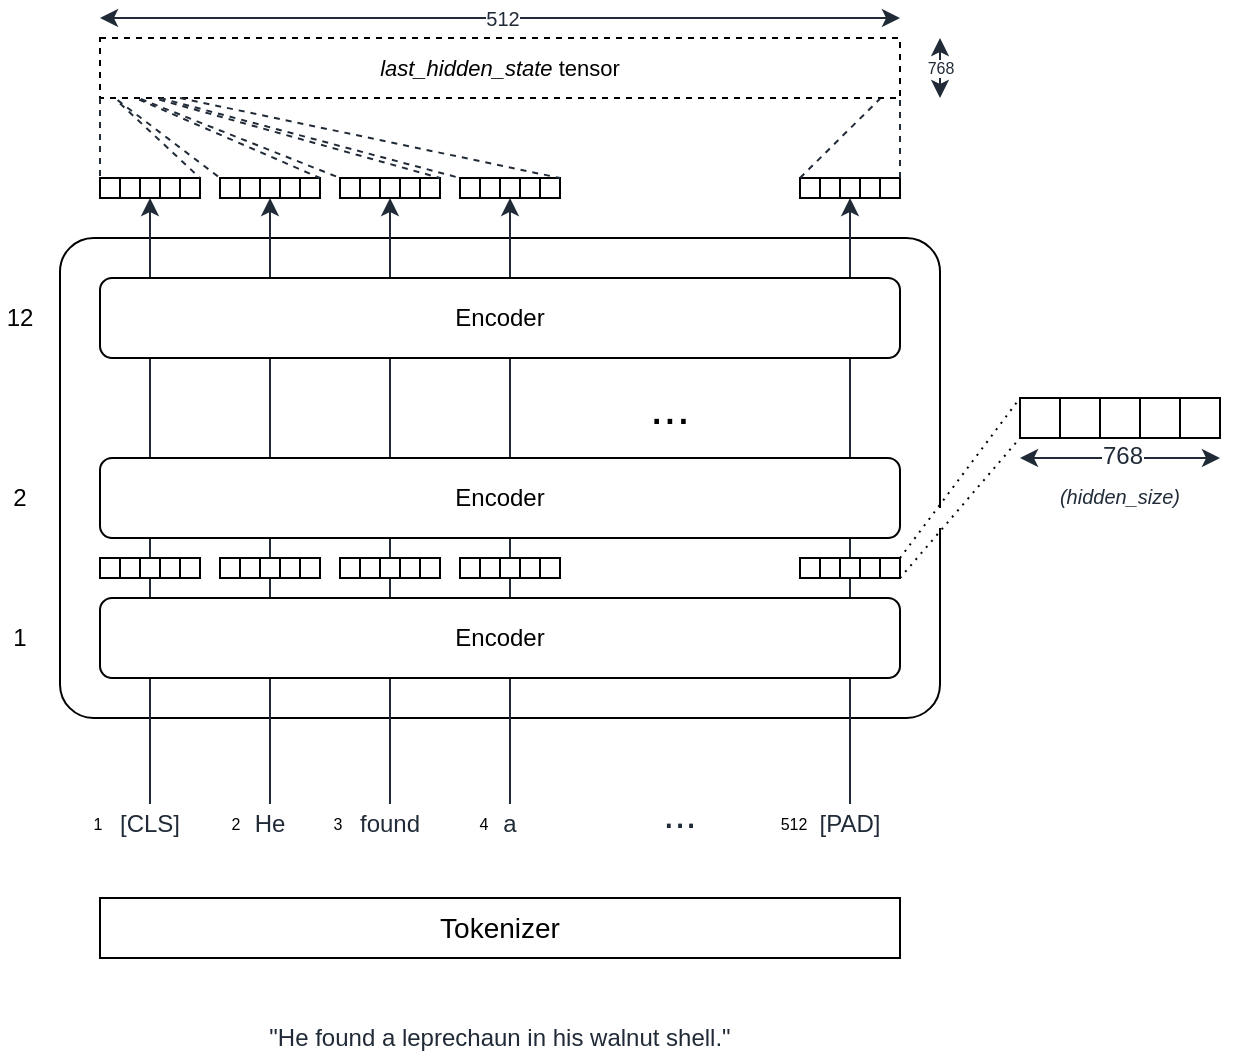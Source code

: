 <mxfile version="14.5.10" type="github">
  <diagram id="_s7QKAvfT2Q2DRemvRqb" name="Page-1">
    <mxGraphModel dx="503" dy="551" grid="1" gridSize="10" guides="1" tooltips="1" connect="1" arrows="1" fold="1" page="1" pageScale="1" pageWidth="1169" pageHeight="827" math="0" shadow="0">
      <root>
        <mxCell id="0" />
        <mxCell id="1" parent="0" />
        <mxCell id="jPB4N90SwIAx0oUlpZZX-1" value="" style="rounded=1;whiteSpace=wrap;html=1;arcSize=7;" vertex="1" parent="1">
          <mxGeometry x="120" y="330" width="440" height="240" as="geometry" />
        </mxCell>
        <mxCell id="jPB4N90SwIAx0oUlpZZX-125" value="" style="rounded=0;whiteSpace=wrap;html=1;dashed=1;fontSize=12;fontColor=#212B38;strokeColor=none;" vertex="1" parent="1">
          <mxGeometry x="552" y="465" width="20" height="10" as="geometry" />
        </mxCell>
        <mxCell id="jPB4N90SwIAx0oUlpZZX-18" style="edgeStyle=orthogonalEdgeStyle;rounded=0;orthogonalLoop=1;jettySize=auto;html=1;exitX=0.5;exitY=0;exitDx=0;exitDy=0;fontSize=20;strokeColor=#212B38;" edge="1" parent="1" source="jPB4N90SwIAx0oUlpZZX-12">
          <mxGeometry relative="1" as="geometry">
            <mxPoint x="165" y="310" as="targetPoint" />
          </mxGeometry>
        </mxCell>
        <mxCell id="jPB4N90SwIAx0oUlpZZX-19" style="edgeStyle=orthogonalEdgeStyle;rounded=0;orthogonalLoop=1;jettySize=auto;html=1;exitX=0.5;exitY=0;exitDx=0;exitDy=0;fontSize=20;fontColor=#212B38;strokeColor=#212B38;" edge="1" parent="1" source="jPB4N90SwIAx0oUlpZZX-13">
          <mxGeometry relative="1" as="geometry">
            <mxPoint x="225" y="310" as="targetPoint" />
          </mxGeometry>
        </mxCell>
        <mxCell id="jPB4N90SwIAx0oUlpZZX-20" style="edgeStyle=orthogonalEdgeStyle;rounded=0;orthogonalLoop=1;jettySize=auto;html=1;exitX=0.5;exitY=0;exitDx=0;exitDy=0;fontSize=20;fontColor=#212B38;strokeColor=#212B38;" edge="1" parent="1" source="jPB4N90SwIAx0oUlpZZX-14">
          <mxGeometry relative="1" as="geometry">
            <mxPoint x="285" y="310" as="targetPoint" />
          </mxGeometry>
        </mxCell>
        <mxCell id="jPB4N90SwIAx0oUlpZZX-21" style="edgeStyle=orthogonalEdgeStyle;rounded=0;orthogonalLoop=1;jettySize=auto;html=1;exitX=0.5;exitY=0;exitDx=0;exitDy=0;fontSize=20;fontColor=#212B38;strokeColor=#212B38;" edge="1" parent="1" source="jPB4N90SwIAx0oUlpZZX-15">
          <mxGeometry relative="1" as="geometry">
            <mxPoint x="345" y="310" as="targetPoint" />
          </mxGeometry>
        </mxCell>
        <mxCell id="jPB4N90SwIAx0oUlpZZX-22" style="edgeStyle=orthogonalEdgeStyle;rounded=0;orthogonalLoop=1;jettySize=auto;html=1;exitX=0.5;exitY=0;exitDx=0;exitDy=0;fontSize=20;fontColor=#212B38;strokeColor=#212B38;" edge="1" parent="1" source="jPB4N90SwIAx0oUlpZZX-16">
          <mxGeometry relative="1" as="geometry">
            <mxPoint x="515" y="310" as="targetPoint" />
          </mxGeometry>
        </mxCell>
        <mxCell id="jPB4N90SwIAx0oUlpZZX-38" value="" style="endArrow=classic;startArrow=classic;html=1;fontSize=20;fontColor=#212B38;strokeColor=#212B38;" edge="1" parent="1">
          <mxGeometry width="50" height="50" relative="1" as="geometry">
            <mxPoint x="600" y="440" as="sourcePoint" />
            <mxPoint x="700" y="440" as="targetPoint" />
          </mxGeometry>
        </mxCell>
        <mxCell id="jPB4N90SwIAx0oUlpZZX-39" value="&lt;font style=&quot;font-size: 12px;&quot;&gt;768&lt;/font&gt;" style="edgeLabel;html=1;align=center;verticalAlign=middle;resizable=0;points=[];fontSize=12;fontColor=#212B38;" vertex="1" connectable="0" parent="jPB4N90SwIAx0oUlpZZX-38">
          <mxGeometry x="0.164" y="1" relative="1" as="geometry">
            <mxPoint x="-7" as="offset" />
          </mxGeometry>
        </mxCell>
        <mxCell id="jPB4N90SwIAx0oUlpZZX-2" value="&lt;font style=&quot;font-size: 14px&quot;&gt;Tokenizer&lt;/font&gt;" style="rounded=0;whiteSpace=wrap;html=1;" vertex="1" parent="1">
          <mxGeometry x="140" y="660" width="400" height="30" as="geometry" />
        </mxCell>
        <mxCell id="jPB4N90SwIAx0oUlpZZX-3" value="Encoder" style="rounded=1;whiteSpace=wrap;html=1;" vertex="1" parent="1">
          <mxGeometry x="140" y="510" width="400" height="40" as="geometry" />
        </mxCell>
        <mxCell id="jPB4N90SwIAx0oUlpZZX-4" value="Encoder" style="rounded=1;whiteSpace=wrap;html=1;" vertex="1" parent="1">
          <mxGeometry x="140" y="440" width="400" height="40" as="geometry" />
        </mxCell>
        <mxCell id="jPB4N90SwIAx0oUlpZZX-6" value="Encoder" style="rounded=1;whiteSpace=wrap;html=1;" vertex="1" parent="1">
          <mxGeometry x="140" y="350" width="400" height="40" as="geometry" />
        </mxCell>
        <mxCell id="jPB4N90SwIAx0oUlpZZX-7" value="1" style="text;html=1;strokeColor=none;fillColor=none;align=center;verticalAlign=middle;whiteSpace=wrap;rounded=0;" vertex="1" parent="1">
          <mxGeometry x="90" y="520" width="20" height="20" as="geometry" />
        </mxCell>
        <mxCell id="jPB4N90SwIAx0oUlpZZX-8" value="2" style="text;html=1;strokeColor=none;fillColor=none;align=center;verticalAlign=middle;whiteSpace=wrap;rounded=0;" vertex="1" parent="1">
          <mxGeometry x="90" y="450" width="20" height="20" as="geometry" />
        </mxCell>
        <mxCell id="jPB4N90SwIAx0oUlpZZX-9" value="12" style="text;html=1;strokeColor=none;fillColor=none;align=center;verticalAlign=middle;whiteSpace=wrap;rounded=0;" vertex="1" parent="1">
          <mxGeometry x="90" y="360" width="20" height="20" as="geometry" />
        </mxCell>
        <mxCell id="jPB4N90SwIAx0oUlpZZX-10" value="&lt;font style=&quot;font-size: 24px&quot;&gt;...&lt;/font&gt;" style="text;html=1;strokeColor=none;fillColor=none;align=center;verticalAlign=middle;whiteSpace=wrap;rounded=0;" vertex="1" parent="1">
          <mxGeometry x="405" y="400" width="40" height="30" as="geometry" />
        </mxCell>
        <mxCell id="jPB4N90SwIAx0oUlpZZX-11" value="&quot;He found a leprechaun in his walnut shell.&quot;" style="text;html=1;strokeColor=none;fillColor=none;align=center;verticalAlign=middle;whiteSpace=wrap;rounded=0;fontColor=#212B38;" vertex="1" parent="1">
          <mxGeometry x="165" y="720" width="350" height="20" as="geometry" />
        </mxCell>
        <mxCell id="jPB4N90SwIAx0oUlpZZX-12" value="[CLS]" style="text;html=1;strokeColor=none;fillColor=none;align=center;verticalAlign=middle;whiteSpace=wrap;rounded=0;fontColor=#212B38;" vertex="1" parent="1">
          <mxGeometry x="140" y="613" width="50" height="20" as="geometry" />
        </mxCell>
        <mxCell id="jPB4N90SwIAx0oUlpZZX-13" value="He" style="text;html=1;strokeColor=none;fillColor=none;align=center;verticalAlign=middle;whiteSpace=wrap;rounded=0;fontColor=#212B38;" vertex="1" parent="1">
          <mxGeometry x="200" y="613" width="50" height="20" as="geometry" />
        </mxCell>
        <mxCell id="jPB4N90SwIAx0oUlpZZX-14" value="found" style="text;html=1;strokeColor=none;fillColor=none;align=center;verticalAlign=middle;whiteSpace=wrap;rounded=0;fontColor=#212B38;" vertex="1" parent="1">
          <mxGeometry x="260" y="613" width="50" height="20" as="geometry" />
        </mxCell>
        <mxCell id="jPB4N90SwIAx0oUlpZZX-15" value="a" style="text;html=1;strokeColor=none;fillColor=none;align=center;verticalAlign=middle;whiteSpace=wrap;rounded=0;fontColor=#212B38;" vertex="1" parent="1">
          <mxGeometry x="320" y="613" width="50" height="20" as="geometry" />
        </mxCell>
        <mxCell id="jPB4N90SwIAx0oUlpZZX-16" value="[PAD]" style="text;html=1;strokeColor=none;fillColor=none;align=center;verticalAlign=middle;whiteSpace=wrap;rounded=0;fontColor=#212B38;" vertex="1" parent="1">
          <mxGeometry x="490" y="613" width="50" height="20" as="geometry" />
        </mxCell>
        <mxCell id="jPB4N90SwIAx0oUlpZZX-17" value="..." style="text;html=1;strokeColor=none;fillColor=none;align=center;verticalAlign=middle;whiteSpace=wrap;rounded=0;fontSize=20;fontColor=#212B38;" vertex="1" parent="1">
          <mxGeometry x="405" y="600" width="50" height="33" as="geometry" />
        </mxCell>
        <mxCell id="jPB4N90SwIAx0oUlpZZX-48" value="" style="group" vertex="1" connectable="0" parent="1">
          <mxGeometry x="140" y="490" width="50" height="10" as="geometry" />
        </mxCell>
        <mxCell id="jPB4N90SwIAx0oUlpZZX-40" value="" style="group" vertex="1" connectable="0" parent="jPB4N90SwIAx0oUlpZZX-48">
          <mxGeometry width="40" height="10" as="geometry" />
        </mxCell>
        <mxCell id="jPB4N90SwIAx0oUlpZZX-41" value="" style="rounded=0;whiteSpace=wrap;html=1;fontSize=20;fontColor=#212B38;" vertex="1" parent="jPB4N90SwIAx0oUlpZZX-40">
          <mxGeometry width="10" height="10" as="geometry" />
        </mxCell>
        <mxCell id="jPB4N90SwIAx0oUlpZZX-42" value="" style="rounded=0;whiteSpace=wrap;html=1;fontSize=20;fontColor=#212B38;" vertex="1" parent="jPB4N90SwIAx0oUlpZZX-40">
          <mxGeometry x="10" width="10" height="10" as="geometry" />
        </mxCell>
        <mxCell id="jPB4N90SwIAx0oUlpZZX-43" value="" style="rounded=0;whiteSpace=wrap;html=1;fontSize=20;fontColor=#212B38;" vertex="1" parent="jPB4N90SwIAx0oUlpZZX-40">
          <mxGeometry x="20" width="10" height="10" as="geometry" />
        </mxCell>
        <mxCell id="jPB4N90SwIAx0oUlpZZX-44" value="" style="rounded=0;whiteSpace=wrap;html=1;fontSize=20;fontColor=#212B38;" vertex="1" parent="jPB4N90SwIAx0oUlpZZX-40">
          <mxGeometry x="30" width="10" height="10" as="geometry" />
        </mxCell>
        <mxCell id="jPB4N90SwIAx0oUlpZZX-47" value="" style="rounded=0;whiteSpace=wrap;html=1;fontSize=20;fontColor=#212B38;" vertex="1" parent="jPB4N90SwIAx0oUlpZZX-48">
          <mxGeometry x="40" width="10" height="10" as="geometry" />
        </mxCell>
        <mxCell id="jPB4N90SwIAx0oUlpZZX-49" value="" style="group" vertex="1" connectable="0" parent="1">
          <mxGeometry x="200" y="490" width="50" height="10" as="geometry" />
        </mxCell>
        <mxCell id="jPB4N90SwIAx0oUlpZZX-50" value="" style="group" vertex="1" connectable="0" parent="jPB4N90SwIAx0oUlpZZX-49">
          <mxGeometry width="40" height="10" as="geometry" />
        </mxCell>
        <mxCell id="jPB4N90SwIAx0oUlpZZX-51" value="" style="rounded=0;whiteSpace=wrap;html=1;fontSize=20;fontColor=#212B38;" vertex="1" parent="jPB4N90SwIAx0oUlpZZX-50">
          <mxGeometry width="10" height="10" as="geometry" />
        </mxCell>
        <mxCell id="jPB4N90SwIAx0oUlpZZX-52" value="" style="rounded=0;whiteSpace=wrap;html=1;fontSize=20;fontColor=#212B38;" vertex="1" parent="jPB4N90SwIAx0oUlpZZX-50">
          <mxGeometry x="10" width="10" height="10" as="geometry" />
        </mxCell>
        <mxCell id="jPB4N90SwIAx0oUlpZZX-53" value="" style="rounded=0;whiteSpace=wrap;html=1;fontSize=20;fontColor=#212B38;" vertex="1" parent="jPB4N90SwIAx0oUlpZZX-50">
          <mxGeometry x="20" width="10" height="10" as="geometry" />
        </mxCell>
        <mxCell id="jPB4N90SwIAx0oUlpZZX-54" value="" style="rounded=0;whiteSpace=wrap;html=1;fontSize=20;fontColor=#212B38;" vertex="1" parent="jPB4N90SwIAx0oUlpZZX-50">
          <mxGeometry x="30" width="10" height="10" as="geometry" />
        </mxCell>
        <mxCell id="jPB4N90SwIAx0oUlpZZX-55" value="" style="rounded=0;whiteSpace=wrap;html=1;fontSize=20;fontColor=#212B38;" vertex="1" parent="jPB4N90SwIAx0oUlpZZX-49">
          <mxGeometry x="40" width="10" height="10" as="geometry" />
        </mxCell>
        <mxCell id="jPB4N90SwIAx0oUlpZZX-56" value="" style="group" vertex="1" connectable="0" parent="1">
          <mxGeometry x="260" y="490" width="50" height="10" as="geometry" />
        </mxCell>
        <mxCell id="jPB4N90SwIAx0oUlpZZX-57" value="" style="group" vertex="1" connectable="0" parent="jPB4N90SwIAx0oUlpZZX-56">
          <mxGeometry width="40" height="10" as="geometry" />
        </mxCell>
        <mxCell id="jPB4N90SwIAx0oUlpZZX-58" value="" style="rounded=0;whiteSpace=wrap;html=1;fontSize=20;fontColor=#212B38;" vertex="1" parent="jPB4N90SwIAx0oUlpZZX-57">
          <mxGeometry width="10" height="10" as="geometry" />
        </mxCell>
        <mxCell id="jPB4N90SwIAx0oUlpZZX-59" value="" style="rounded=0;whiteSpace=wrap;html=1;fontSize=20;fontColor=#212B38;" vertex="1" parent="jPB4N90SwIAx0oUlpZZX-57">
          <mxGeometry x="10" width="10" height="10" as="geometry" />
        </mxCell>
        <mxCell id="jPB4N90SwIAx0oUlpZZX-60" value="" style="rounded=0;whiteSpace=wrap;html=1;fontSize=20;fontColor=#212B38;" vertex="1" parent="jPB4N90SwIAx0oUlpZZX-57">
          <mxGeometry x="20" width="10" height="10" as="geometry" />
        </mxCell>
        <mxCell id="jPB4N90SwIAx0oUlpZZX-61" value="" style="rounded=0;whiteSpace=wrap;html=1;fontSize=20;fontColor=#212B38;" vertex="1" parent="jPB4N90SwIAx0oUlpZZX-57">
          <mxGeometry x="30" width="10" height="10" as="geometry" />
        </mxCell>
        <mxCell id="jPB4N90SwIAx0oUlpZZX-62" value="" style="rounded=0;whiteSpace=wrap;html=1;fontSize=20;fontColor=#212B38;" vertex="1" parent="jPB4N90SwIAx0oUlpZZX-56">
          <mxGeometry x="40" width="10" height="10" as="geometry" />
        </mxCell>
        <mxCell id="jPB4N90SwIAx0oUlpZZX-63" value="" style="group" vertex="1" connectable="0" parent="1">
          <mxGeometry x="320" y="490" width="50" height="10" as="geometry" />
        </mxCell>
        <mxCell id="jPB4N90SwIAx0oUlpZZX-64" value="" style="group" vertex="1" connectable="0" parent="jPB4N90SwIAx0oUlpZZX-63">
          <mxGeometry width="40" height="10" as="geometry" />
        </mxCell>
        <mxCell id="jPB4N90SwIAx0oUlpZZX-65" value="" style="rounded=0;whiteSpace=wrap;html=1;fontSize=20;fontColor=#212B38;" vertex="1" parent="jPB4N90SwIAx0oUlpZZX-64">
          <mxGeometry width="10" height="10" as="geometry" />
        </mxCell>
        <mxCell id="jPB4N90SwIAx0oUlpZZX-66" value="" style="rounded=0;whiteSpace=wrap;html=1;fontSize=20;fontColor=#212B38;" vertex="1" parent="jPB4N90SwIAx0oUlpZZX-64">
          <mxGeometry x="10" width="10" height="10" as="geometry" />
        </mxCell>
        <mxCell id="jPB4N90SwIAx0oUlpZZX-67" value="" style="rounded=0;whiteSpace=wrap;html=1;fontSize=20;fontColor=#212B38;" vertex="1" parent="jPB4N90SwIAx0oUlpZZX-64">
          <mxGeometry x="20" width="10" height="10" as="geometry" />
        </mxCell>
        <mxCell id="jPB4N90SwIAx0oUlpZZX-68" value="" style="rounded=0;whiteSpace=wrap;html=1;fontSize=20;fontColor=#212B38;" vertex="1" parent="jPB4N90SwIAx0oUlpZZX-64">
          <mxGeometry x="30" width="10" height="10" as="geometry" />
        </mxCell>
        <mxCell id="jPB4N90SwIAx0oUlpZZX-69" value="" style="rounded=0;whiteSpace=wrap;html=1;fontSize=20;fontColor=#212B38;" vertex="1" parent="jPB4N90SwIAx0oUlpZZX-63">
          <mxGeometry x="40" width="10" height="10" as="geometry" />
        </mxCell>
        <mxCell id="jPB4N90SwIAx0oUlpZZX-70" value="" style="group" vertex="1" connectable="0" parent="1">
          <mxGeometry x="490" y="490" width="50" height="10" as="geometry" />
        </mxCell>
        <mxCell id="jPB4N90SwIAx0oUlpZZX-71" value="" style="group" vertex="1" connectable="0" parent="jPB4N90SwIAx0oUlpZZX-70">
          <mxGeometry width="40" height="10" as="geometry" />
        </mxCell>
        <mxCell id="jPB4N90SwIAx0oUlpZZX-72" value="" style="rounded=0;whiteSpace=wrap;html=1;fontSize=20;fontColor=#212B38;" vertex="1" parent="jPB4N90SwIAx0oUlpZZX-71">
          <mxGeometry width="10" height="10" as="geometry" />
        </mxCell>
        <mxCell id="jPB4N90SwIAx0oUlpZZX-73" value="" style="rounded=0;whiteSpace=wrap;html=1;fontSize=20;fontColor=#212B38;" vertex="1" parent="jPB4N90SwIAx0oUlpZZX-71">
          <mxGeometry x="10" width="10" height="10" as="geometry" />
        </mxCell>
        <mxCell id="jPB4N90SwIAx0oUlpZZX-74" value="" style="rounded=0;whiteSpace=wrap;html=1;fontSize=20;fontColor=#212B38;" vertex="1" parent="jPB4N90SwIAx0oUlpZZX-71">
          <mxGeometry x="20" width="10" height="10" as="geometry" />
        </mxCell>
        <mxCell id="jPB4N90SwIAx0oUlpZZX-75" value="" style="rounded=0;whiteSpace=wrap;html=1;fontSize=20;fontColor=#212B38;" vertex="1" parent="jPB4N90SwIAx0oUlpZZX-71">
          <mxGeometry x="30" width="10" height="10" as="geometry" />
        </mxCell>
        <mxCell id="jPB4N90SwIAx0oUlpZZX-76" value="" style="rounded=0;whiteSpace=wrap;html=1;fontSize=20;fontColor=#212B38;" vertex="1" parent="jPB4N90SwIAx0oUlpZZX-70">
          <mxGeometry x="40" width="10" height="10" as="geometry" />
        </mxCell>
        <mxCell id="jPB4N90SwIAx0oUlpZZX-78" value="" style="group" vertex="1" connectable="0" parent="1">
          <mxGeometry x="600" y="410" width="100" height="20" as="geometry" />
        </mxCell>
        <mxCell id="jPB4N90SwIAx0oUlpZZX-37" value="" style="group" vertex="1" connectable="0" parent="jPB4N90SwIAx0oUlpZZX-78">
          <mxGeometry width="80" height="20" as="geometry" />
        </mxCell>
        <mxCell id="jPB4N90SwIAx0oUlpZZX-29" value="" style="rounded=0;whiteSpace=wrap;html=1;fontSize=20;fontColor=#212B38;" vertex="1" parent="jPB4N90SwIAx0oUlpZZX-37">
          <mxGeometry width="20" height="20" as="geometry" />
        </mxCell>
        <mxCell id="jPB4N90SwIAx0oUlpZZX-34" value="" style="rounded=0;whiteSpace=wrap;html=1;fontSize=20;fontColor=#212B38;" vertex="1" parent="jPB4N90SwIAx0oUlpZZX-37">
          <mxGeometry x="20" width="20" height="20" as="geometry" />
        </mxCell>
        <mxCell id="jPB4N90SwIAx0oUlpZZX-35" value="" style="rounded=0;whiteSpace=wrap;html=1;fontSize=20;fontColor=#212B38;" vertex="1" parent="jPB4N90SwIAx0oUlpZZX-37">
          <mxGeometry x="40" width="20" height="20" as="geometry" />
        </mxCell>
        <mxCell id="jPB4N90SwIAx0oUlpZZX-36" value="" style="rounded=0;whiteSpace=wrap;html=1;fontSize=20;fontColor=#212B38;" vertex="1" parent="jPB4N90SwIAx0oUlpZZX-37">
          <mxGeometry x="60" width="20" height="20" as="geometry" />
        </mxCell>
        <mxCell id="jPB4N90SwIAx0oUlpZZX-77" value="" style="rounded=0;whiteSpace=wrap;html=1;fontSize=20;fontColor=#212B38;" vertex="1" parent="jPB4N90SwIAx0oUlpZZX-78">
          <mxGeometry x="80" width="20" height="20" as="geometry" />
        </mxCell>
        <mxCell id="jPB4N90SwIAx0oUlpZZX-79" value="&lt;i&gt;&lt;font style=&quot;font-size: 10px&quot;&gt;(hidden_size)&lt;/font&gt;&lt;/i&gt;" style="text;html=1;strokeColor=none;fillColor=none;align=center;verticalAlign=middle;whiteSpace=wrap;rounded=0;fontSize=20;fontColor=#212B38;" vertex="1" parent="1">
          <mxGeometry x="615" y="440" width="70" height="30" as="geometry" />
        </mxCell>
        <mxCell id="jPB4N90SwIAx0oUlpZZX-80" value="" style="group" vertex="1" connectable="0" parent="1">
          <mxGeometry x="140" y="300" width="50" height="10" as="geometry" />
        </mxCell>
        <mxCell id="jPB4N90SwIAx0oUlpZZX-81" value="" style="group" vertex="1" connectable="0" parent="jPB4N90SwIAx0oUlpZZX-80">
          <mxGeometry width="40" height="10" as="geometry" />
        </mxCell>
        <mxCell id="jPB4N90SwIAx0oUlpZZX-82" value="" style="rounded=0;whiteSpace=wrap;html=1;fontSize=20;fontColor=#212B38;" vertex="1" parent="jPB4N90SwIAx0oUlpZZX-81">
          <mxGeometry width="10" height="10" as="geometry" />
        </mxCell>
        <mxCell id="jPB4N90SwIAx0oUlpZZX-83" value="" style="rounded=0;whiteSpace=wrap;html=1;fontSize=20;fontColor=#212B38;" vertex="1" parent="jPB4N90SwIAx0oUlpZZX-81">
          <mxGeometry x="10" width="10" height="10" as="geometry" />
        </mxCell>
        <mxCell id="jPB4N90SwIAx0oUlpZZX-84" value="" style="rounded=0;whiteSpace=wrap;html=1;fontSize=20;fontColor=#212B38;" vertex="1" parent="jPB4N90SwIAx0oUlpZZX-81">
          <mxGeometry x="20" width="10" height="10" as="geometry" />
        </mxCell>
        <mxCell id="jPB4N90SwIAx0oUlpZZX-85" value="" style="rounded=0;whiteSpace=wrap;html=1;fontSize=20;fontColor=#212B38;" vertex="1" parent="jPB4N90SwIAx0oUlpZZX-81">
          <mxGeometry x="30" width="10" height="10" as="geometry" />
        </mxCell>
        <mxCell id="jPB4N90SwIAx0oUlpZZX-86" value="" style="rounded=0;whiteSpace=wrap;html=1;fontSize=20;fontColor=#212B38;" vertex="1" parent="jPB4N90SwIAx0oUlpZZX-80">
          <mxGeometry x="40" width="10" height="10" as="geometry" />
        </mxCell>
        <mxCell id="jPB4N90SwIAx0oUlpZZX-87" value="" style="group" vertex="1" connectable="0" parent="1">
          <mxGeometry x="200" y="300" width="50" height="10" as="geometry" />
        </mxCell>
        <mxCell id="jPB4N90SwIAx0oUlpZZX-88" value="" style="group" vertex="1" connectable="0" parent="jPB4N90SwIAx0oUlpZZX-87">
          <mxGeometry width="40" height="10" as="geometry" />
        </mxCell>
        <mxCell id="jPB4N90SwIAx0oUlpZZX-89" value="" style="rounded=0;whiteSpace=wrap;html=1;fontSize=20;fontColor=#212B38;" vertex="1" parent="jPB4N90SwIAx0oUlpZZX-88">
          <mxGeometry width="10" height="10" as="geometry" />
        </mxCell>
        <mxCell id="jPB4N90SwIAx0oUlpZZX-90" value="" style="rounded=0;whiteSpace=wrap;html=1;fontSize=20;fontColor=#212B38;" vertex="1" parent="jPB4N90SwIAx0oUlpZZX-88">
          <mxGeometry x="10" width="10" height="10" as="geometry" />
        </mxCell>
        <mxCell id="jPB4N90SwIAx0oUlpZZX-91" value="" style="rounded=0;whiteSpace=wrap;html=1;fontSize=20;fontColor=#212B38;" vertex="1" parent="jPB4N90SwIAx0oUlpZZX-88">
          <mxGeometry x="20" width="10" height="10" as="geometry" />
        </mxCell>
        <mxCell id="jPB4N90SwIAx0oUlpZZX-92" value="" style="rounded=0;whiteSpace=wrap;html=1;fontSize=20;fontColor=#212B38;" vertex="1" parent="jPB4N90SwIAx0oUlpZZX-88">
          <mxGeometry x="30" width="10" height="10" as="geometry" />
        </mxCell>
        <mxCell id="jPB4N90SwIAx0oUlpZZX-93" value="" style="rounded=0;whiteSpace=wrap;html=1;fontSize=20;fontColor=#212B38;" vertex="1" parent="jPB4N90SwIAx0oUlpZZX-87">
          <mxGeometry x="40" width="10" height="10" as="geometry" />
        </mxCell>
        <mxCell id="jPB4N90SwIAx0oUlpZZX-94" value="" style="group" vertex="1" connectable="0" parent="1">
          <mxGeometry x="260" y="300" width="50" height="10" as="geometry" />
        </mxCell>
        <mxCell id="jPB4N90SwIAx0oUlpZZX-95" value="" style="group" vertex="1" connectable="0" parent="jPB4N90SwIAx0oUlpZZX-94">
          <mxGeometry width="40" height="10" as="geometry" />
        </mxCell>
        <mxCell id="jPB4N90SwIAx0oUlpZZX-96" value="" style="rounded=0;whiteSpace=wrap;html=1;fontSize=20;fontColor=#212B38;" vertex="1" parent="jPB4N90SwIAx0oUlpZZX-95">
          <mxGeometry width="10" height="10" as="geometry" />
        </mxCell>
        <mxCell id="jPB4N90SwIAx0oUlpZZX-97" value="" style="rounded=0;whiteSpace=wrap;html=1;fontSize=20;fontColor=#212B38;" vertex="1" parent="jPB4N90SwIAx0oUlpZZX-95">
          <mxGeometry x="10" width="10" height="10" as="geometry" />
        </mxCell>
        <mxCell id="jPB4N90SwIAx0oUlpZZX-98" value="" style="rounded=0;whiteSpace=wrap;html=1;fontSize=20;fontColor=#212B38;" vertex="1" parent="jPB4N90SwIAx0oUlpZZX-95">
          <mxGeometry x="20" width="10" height="10" as="geometry" />
        </mxCell>
        <mxCell id="jPB4N90SwIAx0oUlpZZX-99" value="" style="rounded=0;whiteSpace=wrap;html=1;fontSize=20;fontColor=#212B38;" vertex="1" parent="jPB4N90SwIAx0oUlpZZX-95">
          <mxGeometry x="30" width="10" height="10" as="geometry" />
        </mxCell>
        <mxCell id="jPB4N90SwIAx0oUlpZZX-100" value="" style="rounded=0;whiteSpace=wrap;html=1;fontSize=20;fontColor=#212B38;" vertex="1" parent="jPB4N90SwIAx0oUlpZZX-94">
          <mxGeometry x="40" width="10" height="10" as="geometry" />
        </mxCell>
        <mxCell id="jPB4N90SwIAx0oUlpZZX-101" value="" style="group" vertex="1" connectable="0" parent="1">
          <mxGeometry x="320" y="300" width="50" height="10" as="geometry" />
        </mxCell>
        <mxCell id="jPB4N90SwIAx0oUlpZZX-102" value="" style="group" vertex="1" connectable="0" parent="jPB4N90SwIAx0oUlpZZX-101">
          <mxGeometry width="40" height="10" as="geometry" />
        </mxCell>
        <mxCell id="jPB4N90SwIAx0oUlpZZX-103" value="" style="rounded=0;whiteSpace=wrap;html=1;fontSize=20;fontColor=#212B38;" vertex="1" parent="jPB4N90SwIAx0oUlpZZX-102">
          <mxGeometry width="10" height="10" as="geometry" />
        </mxCell>
        <mxCell id="jPB4N90SwIAx0oUlpZZX-104" value="" style="rounded=0;whiteSpace=wrap;html=1;fontSize=20;fontColor=#212B38;" vertex="1" parent="jPB4N90SwIAx0oUlpZZX-102">
          <mxGeometry x="10" width="10" height="10" as="geometry" />
        </mxCell>
        <mxCell id="jPB4N90SwIAx0oUlpZZX-105" value="" style="rounded=0;whiteSpace=wrap;html=1;fontSize=20;fontColor=#212B38;" vertex="1" parent="jPB4N90SwIAx0oUlpZZX-102">
          <mxGeometry x="20" width="10" height="10" as="geometry" />
        </mxCell>
        <mxCell id="jPB4N90SwIAx0oUlpZZX-106" value="" style="rounded=0;whiteSpace=wrap;html=1;fontSize=20;fontColor=#212B38;" vertex="1" parent="jPB4N90SwIAx0oUlpZZX-102">
          <mxGeometry x="30" width="10" height="10" as="geometry" />
        </mxCell>
        <mxCell id="jPB4N90SwIAx0oUlpZZX-107" value="" style="rounded=0;whiteSpace=wrap;html=1;fontSize=20;fontColor=#212B38;" vertex="1" parent="jPB4N90SwIAx0oUlpZZX-101">
          <mxGeometry x="40" width="10" height="10" as="geometry" />
        </mxCell>
        <mxCell id="jPB4N90SwIAx0oUlpZZX-109" value="" style="group" vertex="1" connectable="0" parent="1">
          <mxGeometry x="490" y="300" width="50" height="10" as="geometry" />
        </mxCell>
        <mxCell id="jPB4N90SwIAx0oUlpZZX-110" value="" style="group" vertex="1" connectable="0" parent="jPB4N90SwIAx0oUlpZZX-109">
          <mxGeometry width="40" height="10" as="geometry" />
        </mxCell>
        <mxCell id="jPB4N90SwIAx0oUlpZZX-111" value="" style="rounded=0;whiteSpace=wrap;html=1;fontSize=20;fontColor=#212B38;" vertex="1" parent="jPB4N90SwIAx0oUlpZZX-110">
          <mxGeometry width="10" height="10" as="geometry" />
        </mxCell>
        <mxCell id="jPB4N90SwIAx0oUlpZZX-112" value="" style="rounded=0;whiteSpace=wrap;html=1;fontSize=20;fontColor=#212B38;" vertex="1" parent="jPB4N90SwIAx0oUlpZZX-110">
          <mxGeometry x="10" width="10" height="10" as="geometry" />
        </mxCell>
        <mxCell id="jPB4N90SwIAx0oUlpZZX-113" value="" style="rounded=0;whiteSpace=wrap;html=1;fontSize=20;fontColor=#212B38;" vertex="1" parent="jPB4N90SwIAx0oUlpZZX-110">
          <mxGeometry x="20" width="10" height="10" as="geometry" />
        </mxCell>
        <mxCell id="jPB4N90SwIAx0oUlpZZX-114" value="" style="rounded=0;whiteSpace=wrap;html=1;fontSize=20;fontColor=#212B38;" vertex="1" parent="jPB4N90SwIAx0oUlpZZX-110">
          <mxGeometry x="30" width="10" height="10" as="geometry" />
        </mxCell>
        <mxCell id="jPB4N90SwIAx0oUlpZZX-115" value="" style="rounded=0;whiteSpace=wrap;html=1;fontSize=20;fontColor=#212B38;" vertex="1" parent="jPB4N90SwIAx0oUlpZZX-109">
          <mxGeometry x="40" width="10" height="10" as="geometry" />
        </mxCell>
        <mxCell id="jPB4N90SwIAx0oUlpZZX-116" value="&lt;font style=&quot;font-size: 11px;&quot;&gt;&lt;i style=&quot;font-size: 11px;&quot;&gt;last_hidden_state&lt;/i&gt; tensor&lt;/font&gt;" style="rounded=0;whiteSpace=wrap;html=1;fontSize=11;dashed=1;" vertex="1" parent="1">
          <mxGeometry x="140" y="230" width="400" height="30" as="geometry" />
        </mxCell>
        <mxCell id="jPB4N90SwIAx0oUlpZZX-117" value="" style="endArrow=none;dashed=1;html=1;fontSize=11;fontColor=#212B38;strokeColor=#212B38;entryX=0;entryY=0;entryDx=0;entryDy=0;exitX=0;exitY=1;exitDx=0;exitDy=0;" edge="1" parent="1" source="jPB4N90SwIAx0oUlpZZX-116" target="jPB4N90SwIAx0oUlpZZX-82">
          <mxGeometry width="50" height="50" relative="1" as="geometry">
            <mxPoint x="310" y="370" as="sourcePoint" />
            <mxPoint x="360" y="320" as="targetPoint" />
          </mxGeometry>
        </mxCell>
        <mxCell id="jPB4N90SwIAx0oUlpZZX-118" value="" style="endArrow=none;dashed=1;html=1;fontSize=11;fontColor=#212B38;strokeColor=#212B38;entryX=1;entryY=0;entryDx=0;entryDy=0;exitX=0.025;exitY=1.09;exitDx=0;exitDy=0;exitPerimeter=0;" edge="1" parent="1" source="jPB4N90SwIAx0oUlpZZX-116" target="jPB4N90SwIAx0oUlpZZX-86">
          <mxGeometry width="50" height="50" relative="1" as="geometry">
            <mxPoint x="310" y="370" as="sourcePoint" />
            <mxPoint x="360" y="320" as="targetPoint" />
          </mxGeometry>
        </mxCell>
        <mxCell id="jPB4N90SwIAx0oUlpZZX-119" value="" style="endArrow=none;dashed=1;html=1;fontSize=11;fontColor=#212B38;strokeColor=#212B38;entryX=0;entryY=0;entryDx=0;entryDy=0;exitX=0.022;exitY=1.036;exitDx=0;exitDy=0;exitPerimeter=0;" edge="1" parent="1" source="jPB4N90SwIAx0oUlpZZX-116" target="jPB4N90SwIAx0oUlpZZX-89">
          <mxGeometry width="50" height="50" relative="1" as="geometry">
            <mxPoint x="160" y="272.7" as="sourcePoint" />
            <mxPoint x="200" y="310" as="targetPoint" />
          </mxGeometry>
        </mxCell>
        <mxCell id="jPB4N90SwIAx0oUlpZZX-120" value="" style="endArrow=none;dashed=1;html=1;fontSize=11;fontColor=#212B38;strokeColor=#212B38;entryX=1;entryY=0;entryDx=0;entryDy=0;exitX=0.049;exitY=1.027;exitDx=0;exitDy=0;exitPerimeter=0;" edge="1" parent="1" source="jPB4N90SwIAx0oUlpZZX-116" target="jPB4N90SwIAx0oUlpZZX-93">
          <mxGeometry width="50" height="50" relative="1" as="geometry">
            <mxPoint x="158.8" y="271.08" as="sourcePoint" />
            <mxPoint x="210" y="310" as="targetPoint" />
          </mxGeometry>
        </mxCell>
        <mxCell id="jPB4N90SwIAx0oUlpZZX-121" value="" style="endArrow=classic;startArrow=classic;html=1;fontSize=11;fontColor=#212B38;strokeColor=#212B38;" edge="1" parent="1">
          <mxGeometry width="50" height="50" relative="1" as="geometry">
            <mxPoint x="560" y="260" as="sourcePoint" />
            <mxPoint x="560" y="230" as="targetPoint" />
          </mxGeometry>
        </mxCell>
        <mxCell id="jPB4N90SwIAx0oUlpZZX-122" value="&lt;font style=&quot;font-size: 8px;&quot;&gt;768&lt;/font&gt;" style="edgeLabel;html=1;align=center;verticalAlign=middle;resizable=0;points=[];fontSize=8;fontColor=#212B38;" vertex="1" connectable="0" parent="jPB4N90SwIAx0oUlpZZX-121">
          <mxGeometry x="0.197" relative="1" as="geometry">
            <mxPoint y="3" as="offset" />
          </mxGeometry>
        </mxCell>
        <mxCell id="jPB4N90SwIAx0oUlpZZX-123" value="" style="endArrow=none;dashed=1;html=1;dashPattern=1 3;strokeWidth=1;fontSize=12;fontColor=#212B38;entryX=0;entryY=0;entryDx=0;entryDy=0;exitX=1;exitY=0;exitDx=0;exitDy=0;" edge="1" parent="1" source="jPB4N90SwIAx0oUlpZZX-76" target="jPB4N90SwIAx0oUlpZZX-29">
          <mxGeometry width="50" height="50" relative="1" as="geometry">
            <mxPoint x="480" y="550" as="sourcePoint" />
            <mxPoint x="530" y="500" as="targetPoint" />
          </mxGeometry>
        </mxCell>
        <mxCell id="jPB4N90SwIAx0oUlpZZX-124" value="" style="endArrow=none;dashed=1;html=1;dashPattern=1 3;strokeWidth=1;fontSize=12;fontColor=#212B38;exitX=1;exitY=1;exitDx=0;exitDy=0;" edge="1" parent="1" source="jPB4N90SwIAx0oUlpZZX-76">
          <mxGeometry width="50" height="50" relative="1" as="geometry">
            <mxPoint x="550" y="500" as="sourcePoint" />
            <mxPoint x="600" y="430" as="targetPoint" />
          </mxGeometry>
        </mxCell>
        <mxCell id="jPB4N90SwIAx0oUlpZZX-126" value="" style="endArrow=classic;startArrow=classic;html=1;fontSize=12;fontColor=#212B38;strokeColor=#212B38;strokeWidth=1;" edge="1" parent="1">
          <mxGeometry width="50" height="50" relative="1" as="geometry">
            <mxPoint x="140" y="220" as="sourcePoint" />
            <mxPoint x="540" y="220" as="targetPoint" />
          </mxGeometry>
        </mxCell>
        <mxCell id="jPB4N90SwIAx0oUlpZZX-127" value="512" style="edgeLabel;html=1;align=center;verticalAlign=middle;resizable=0;points=[];fontSize=10;fontColor=#212B38;" vertex="1" connectable="0" parent="jPB4N90SwIAx0oUlpZZX-126">
          <mxGeometry x="0.037" y="-1" relative="1" as="geometry">
            <mxPoint x="-7" y="-1" as="offset" />
          </mxGeometry>
        </mxCell>
        <mxCell id="jPB4N90SwIAx0oUlpZZX-128" value="" style="endArrow=none;dashed=1;html=1;fontSize=11;fontColor=#212B38;strokeColor=#212B38;entryX=0;entryY=0;entryDx=0;entryDy=0;exitX=0.051;exitY=1.017;exitDx=0;exitDy=0;exitPerimeter=0;" edge="1" parent="1" source="jPB4N90SwIAx0oUlpZZX-116" target="jPB4N90SwIAx0oUlpZZX-96">
          <mxGeometry width="50" height="50" relative="1" as="geometry">
            <mxPoint x="169.6" y="270.81" as="sourcePoint" />
            <mxPoint x="260" y="310" as="targetPoint" />
          </mxGeometry>
        </mxCell>
        <mxCell id="jPB4N90SwIAx0oUlpZZX-129" value="" style="endArrow=none;dashed=1;html=1;fontSize=11;fontColor=#212B38;strokeColor=#212B38;entryX=1;entryY=0;entryDx=0;entryDy=0;exitX=0.074;exitY=1.027;exitDx=0;exitDy=0;exitPerimeter=0;" edge="1" parent="1" source="jPB4N90SwIAx0oUlpZZX-116" target="jPB4N90SwIAx0oUlpZZX-100">
          <mxGeometry width="50" height="50" relative="1" as="geometry">
            <mxPoint x="170.4" y="270.51" as="sourcePoint" />
            <mxPoint x="270" y="310" as="targetPoint" />
          </mxGeometry>
        </mxCell>
        <mxCell id="jPB4N90SwIAx0oUlpZZX-130" value="" style="endArrow=none;dashed=1;html=1;fontSize=11;fontColor=#212B38;strokeColor=#212B38;entryX=0;entryY=0;entryDx=0;entryDy=0;" edge="1" parent="1" target="jPB4N90SwIAx0oUlpZZX-103">
          <mxGeometry width="50" height="50" relative="1" as="geometry">
            <mxPoint x="170" y="260" as="sourcePoint" />
            <mxPoint x="280" y="320" as="targetPoint" />
          </mxGeometry>
        </mxCell>
        <mxCell id="jPB4N90SwIAx0oUlpZZX-131" value="" style="endArrow=none;dashed=1;html=1;fontSize=11;fontColor=#212B38;strokeColor=#212B38;entryX=1;entryY=0;entryDx=0;entryDy=0;" edge="1" parent="1" target="jPB4N90SwIAx0oUlpZZX-107">
          <mxGeometry width="50" height="50" relative="1" as="geometry">
            <mxPoint x="180" y="260" as="sourcePoint" />
            <mxPoint x="290" y="330" as="targetPoint" />
          </mxGeometry>
        </mxCell>
        <mxCell id="jPB4N90SwIAx0oUlpZZX-132" value="" style="endArrow=none;dashed=1;html=1;fontSize=11;fontColor=#212B38;strokeColor=#212B38;exitX=0;exitY=0;exitDx=0;exitDy=0;entryX=0.975;entryY=1.013;entryDx=0;entryDy=0;entryPerimeter=0;" edge="1" parent="1" source="jPB4N90SwIAx0oUlpZZX-111" target="jPB4N90SwIAx0oUlpZZX-116">
          <mxGeometry width="50" height="50" relative="1" as="geometry">
            <mxPoint x="200.4" y="300.51" as="sourcePoint" />
            <mxPoint x="470" y="270" as="targetPoint" />
          </mxGeometry>
        </mxCell>
        <mxCell id="jPB4N90SwIAx0oUlpZZX-133" value="" style="endArrow=none;dashed=1;html=1;fontSize=11;fontColor=#212B38;strokeColor=#212B38;exitX=1;exitY=0;exitDx=0;exitDy=0;entryX=1;entryY=1;entryDx=0;entryDy=0;" edge="1" parent="1" source="jPB4N90SwIAx0oUlpZZX-115" target="jPB4N90SwIAx0oUlpZZX-116">
          <mxGeometry width="50" height="50" relative="1" as="geometry">
            <mxPoint x="500" y="310" as="sourcePoint" />
            <mxPoint x="540" y="270.39" as="targetPoint" />
          </mxGeometry>
        </mxCell>
        <mxCell id="jPB4N90SwIAx0oUlpZZX-134" value="1" style="text;html=1;strokeColor=none;fillColor=none;align=center;verticalAlign=middle;whiteSpace=wrap;rounded=0;fontSize=8;" vertex="1" parent="1">
          <mxGeometry x="134" y="616.5" width="10" height="13" as="geometry" />
        </mxCell>
        <mxCell id="jPB4N90SwIAx0oUlpZZX-135" value="2" style="text;html=1;strokeColor=none;fillColor=none;align=center;verticalAlign=middle;whiteSpace=wrap;rounded=0;fontSize=8;" vertex="1" parent="1">
          <mxGeometry x="203" y="616.5" width="10" height="13" as="geometry" />
        </mxCell>
        <mxCell id="jPB4N90SwIAx0oUlpZZX-136" value="3" style="text;html=1;strokeColor=none;fillColor=none;align=center;verticalAlign=middle;whiteSpace=wrap;rounded=0;fontSize=8;" vertex="1" parent="1">
          <mxGeometry x="254" y="616.5" width="10" height="13" as="geometry" />
        </mxCell>
        <mxCell id="jPB4N90SwIAx0oUlpZZX-137" value="4" style="text;html=1;strokeColor=none;fillColor=none;align=center;verticalAlign=middle;whiteSpace=wrap;rounded=0;fontSize=8;" vertex="1" parent="1">
          <mxGeometry x="327" y="616.5" width="10" height="13" as="geometry" />
        </mxCell>
        <mxCell id="jPB4N90SwIAx0oUlpZZX-138" value="512" style="text;html=1;strokeColor=none;fillColor=none;align=center;verticalAlign=middle;whiteSpace=wrap;rounded=0;fontSize=8;" vertex="1" parent="1">
          <mxGeometry x="480" y="616.5" width="14" height="13" as="geometry" />
        </mxCell>
      </root>
    </mxGraphModel>
  </diagram>
</mxfile>
